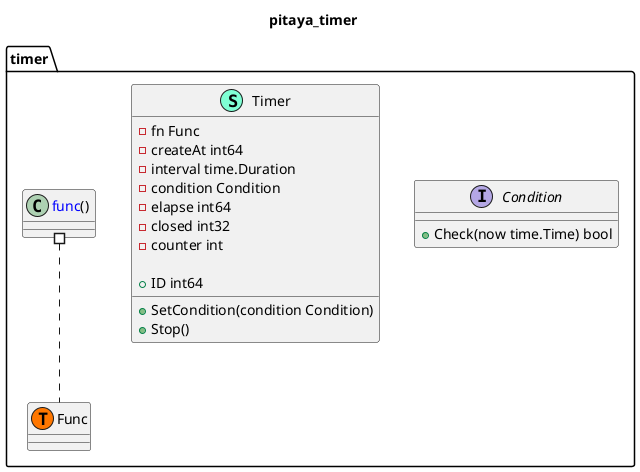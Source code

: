@startuml
title pitaya_timer
namespace timer {
    interface Condition  {
        + Check(now time.Time) bool

    }
    class Timer << (S,Aquamarine) >> {
        - fn Func
        - createAt int64
        - interval time.Duration
        - condition Condition
        - elapse int64
        - closed int32
        - counter int

        + ID int64

        + SetCondition(condition Condition) 
        + Stop() 

    }
    class timer.Func << (T, #FF7700) >>  {
    }
}


"timer.<font color=blue>func</font>() " #.. "timer.Func"
@enduml
